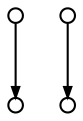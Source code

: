 digraph "Constraint Graph" {
  graph [
    style = ""
  ];

  node [
    style = "",
    width = "0.1",
    fixedsize = true,
    label = "",
    height = "0.1"
  ];

  edge [
    arrowsize = "0.5",
    style = "",
    arrowhead = normal
  ];

  "junit.textui.TestRunner = junit.framework.TestSuite"
  "junit.framework.TestSuite = junit.framework.TestSuite"
  "junit.textui.TestRunner = junit.textui.TestRunner"
  "junit.samples.money.MoneyTest = junit.textui.TestRunner"
  "junit.samples.money.MoneyTest = junit.textui.TestRunner" -> "junit.textui.TestRunner = junit.framework.TestSuite"
  "junit.textui.TestRunner = junit.textui.TestRunner" -> "junit.framework.TestSuite = junit.framework.TestSuite"
}
